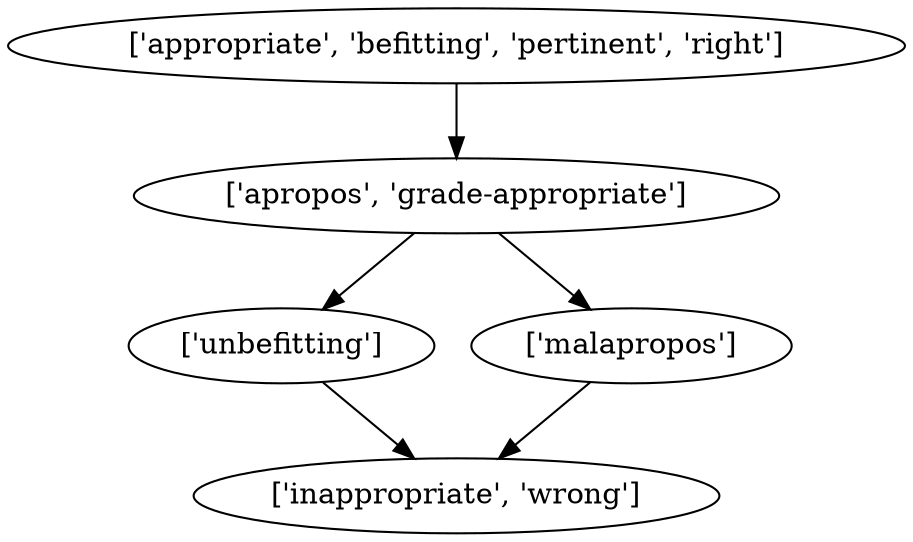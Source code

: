 strict digraph  {
	"['appropriate', 'befitting', 'pertinent', 'right']" -> "['apropos', 'grade-appropriate']";
	"['apropos', 'grade-appropriate']" -> "['unbefitting']";
	"['apropos', 'grade-appropriate']" -> "['malapropos']";
	"['unbefitting']" -> "['inappropriate', 'wrong']";
	"['malapropos']" -> "['inappropriate', 'wrong']";
}
